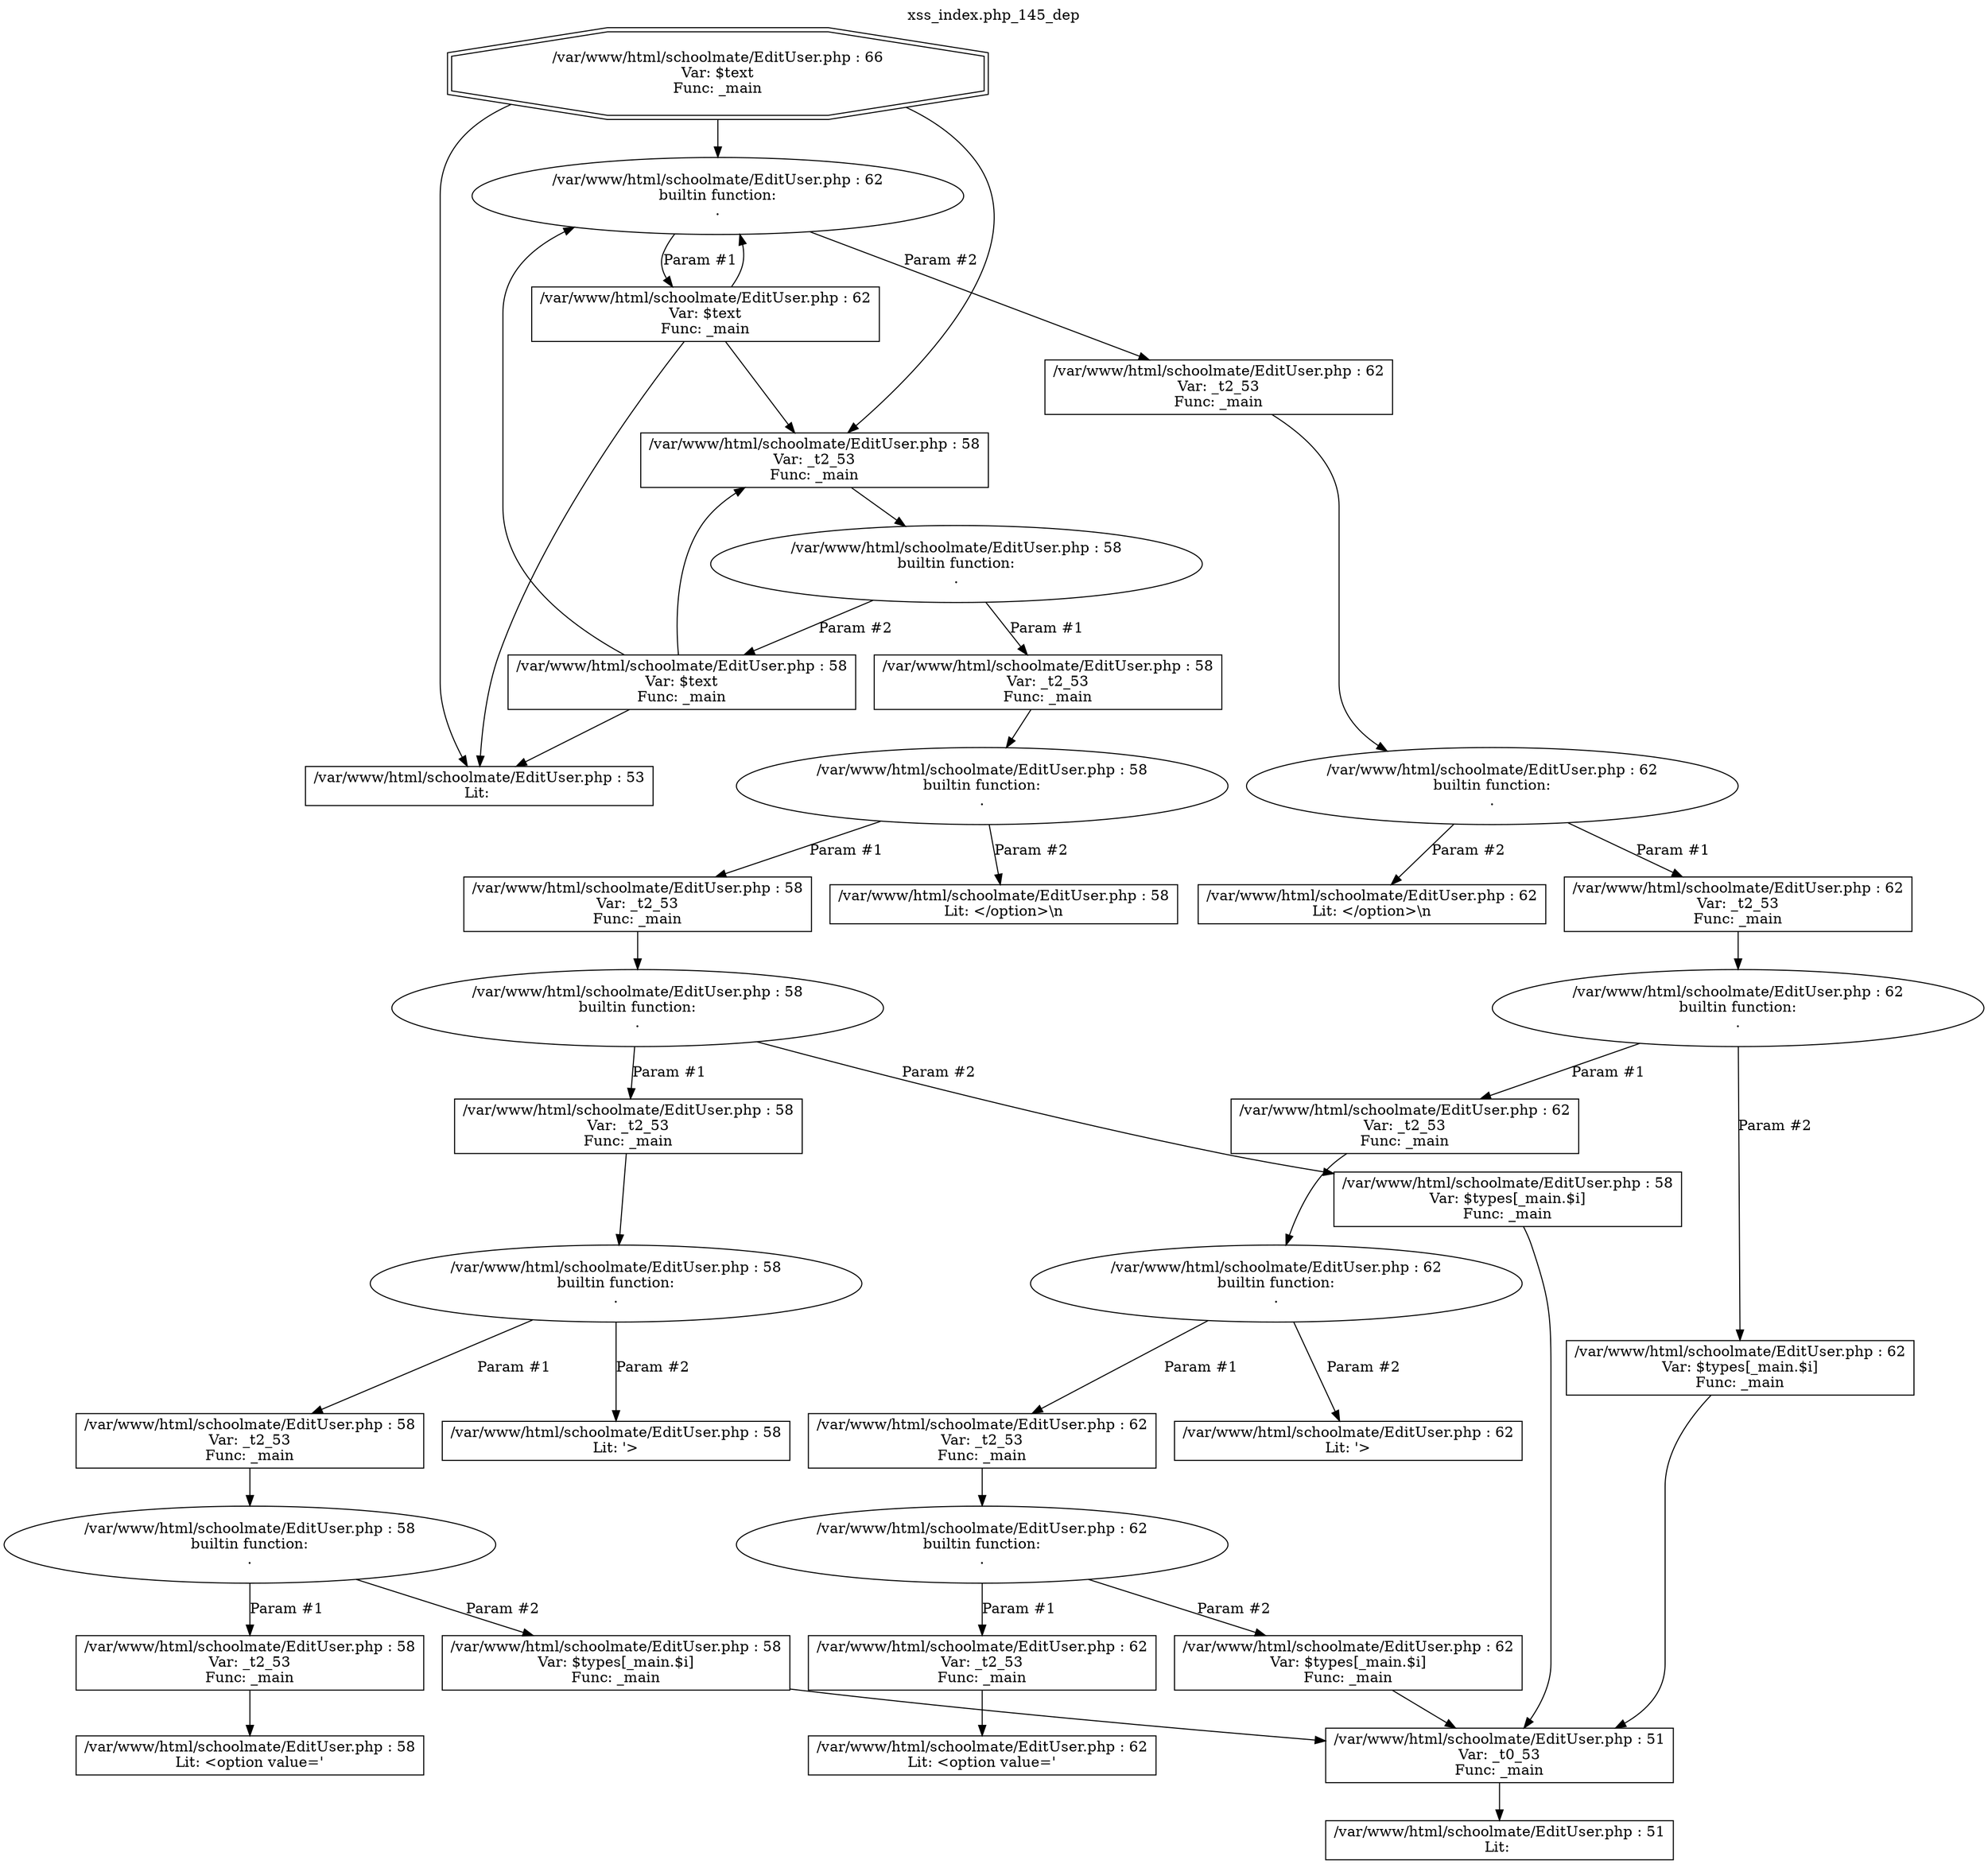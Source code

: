 digraph cfg {
  label="xss_index.php_145_dep";
  labelloc=t;
  n1 [shape=doubleoctagon, label="/var/www/html/schoolmate/EditUser.php : 66\nVar: $text\nFunc: _main\n"];
  n2 [shape=ellipse, label="/var/www/html/schoolmate/EditUser.php : 62\nbuiltin function:\n.\n"];
  n3 [shape=box, label="/var/www/html/schoolmate/EditUser.php : 62\nVar: $text\nFunc: _main\n"];
  n4 [shape=box, label="/var/www/html/schoolmate/EditUser.php : 53\nLit: \n"];
  n5 [shape=box, label="/var/www/html/schoolmate/EditUser.php : 58\nVar: _t2_53\nFunc: _main\n"];
  n6 [shape=ellipse, label="/var/www/html/schoolmate/EditUser.php : 58\nbuiltin function:\n.\n"];
  n7 [shape=box, label="/var/www/html/schoolmate/EditUser.php : 58\nVar: _t2_53\nFunc: _main\n"];
  n8 [shape=ellipse, label="/var/www/html/schoolmate/EditUser.php : 58\nbuiltin function:\n.\n"];
  n9 [shape=box, label="/var/www/html/schoolmate/EditUser.php : 58\nVar: _t2_53\nFunc: _main\n"];
  n10 [shape=ellipse, label="/var/www/html/schoolmate/EditUser.php : 58\nbuiltin function:\n.\n"];
  n11 [shape=box, label="/var/www/html/schoolmate/EditUser.php : 58\nVar: _t2_53\nFunc: _main\n"];
  n12 [shape=ellipse, label="/var/www/html/schoolmate/EditUser.php : 58\nbuiltin function:\n.\n"];
  n13 [shape=box, label="/var/www/html/schoolmate/EditUser.php : 58\nVar: _t2_53\nFunc: _main\n"];
  n14 [shape=ellipse, label="/var/www/html/schoolmate/EditUser.php : 58\nbuiltin function:\n.\n"];
  n15 [shape=box, label="/var/www/html/schoolmate/EditUser.php : 58\nVar: _t2_53\nFunc: _main\n"];
  n16 [shape=box, label="/var/www/html/schoolmate/EditUser.php : 58\nLit: <option value='\n"];
  n17 [shape=box, label="/var/www/html/schoolmate/EditUser.php : 58\nVar: $types[_main.$i]\nFunc: _main\n"];
  n18 [shape=box, label="/var/www/html/schoolmate/EditUser.php : 51\nVar: _t0_53\nFunc: _main\n"];
  n19 [shape=box, label="/var/www/html/schoolmate/EditUser.php : 51\nLit: \n"];
  n20 [shape=box, label="/var/www/html/schoolmate/EditUser.php : 58\nLit: '>\n"];
  n21 [shape=box, label="/var/www/html/schoolmate/EditUser.php : 58\nVar: $types[_main.$i]\nFunc: _main\n"];
  n22 [shape=box, label="/var/www/html/schoolmate/EditUser.php : 58\nLit: </option>\\n\n"];
  n23 [shape=box, label="/var/www/html/schoolmate/EditUser.php : 58\nVar: $text\nFunc: _main\n"];
  n24 [shape=box, label="/var/www/html/schoolmate/EditUser.php : 62\nVar: _t2_53\nFunc: _main\n"];
  n25 [shape=ellipse, label="/var/www/html/schoolmate/EditUser.php : 62\nbuiltin function:\n.\n"];
  n26 [shape=box, label="/var/www/html/schoolmate/EditUser.php : 62\nVar: _t2_53\nFunc: _main\n"];
  n27 [shape=ellipse, label="/var/www/html/schoolmate/EditUser.php : 62\nbuiltin function:\n.\n"];
  n28 [shape=box, label="/var/www/html/schoolmate/EditUser.php : 62\nVar: _t2_53\nFunc: _main\n"];
  n29 [shape=ellipse, label="/var/www/html/schoolmate/EditUser.php : 62\nbuiltin function:\n.\n"];
  n30 [shape=box, label="/var/www/html/schoolmate/EditUser.php : 62\nVar: _t2_53\nFunc: _main\n"];
  n31 [shape=ellipse, label="/var/www/html/schoolmate/EditUser.php : 62\nbuiltin function:\n.\n"];
  n32 [shape=box, label="/var/www/html/schoolmate/EditUser.php : 62\nVar: _t2_53\nFunc: _main\n"];
  n33 [shape=box, label="/var/www/html/schoolmate/EditUser.php : 62\nLit: <option value='\n"];
  n34 [shape=box, label="/var/www/html/schoolmate/EditUser.php : 62\nVar: $types[_main.$i]\nFunc: _main\n"];
  n35 [shape=box, label="/var/www/html/schoolmate/EditUser.php : 62\nLit: '>\n"];
  n36 [shape=box, label="/var/www/html/schoolmate/EditUser.php : 62\nVar: $types[_main.$i]\nFunc: _main\n"];
  n37 [shape=box, label="/var/www/html/schoolmate/EditUser.php : 62\nLit: </option>\\n\n"];
  n1 -> n2;
  n1 -> n4;
  n1 -> n5;
  n3 -> n2;
  n3 -> n4;
  n3 -> n5;
  n5 -> n6;
  n7 -> n8;
  n9 -> n10;
  n11 -> n12;
  n13 -> n14;
  n15 -> n16;
  n14 -> n15[label="Param #1"];
  n14 -> n17[label="Param #2"];
  n18 -> n19;
  n17 -> n18;
  n12 -> n13[label="Param #1"];
  n12 -> n20[label="Param #2"];
  n10 -> n11[label="Param #1"];
  n10 -> n21[label="Param #2"];
  n21 -> n18;
  n8 -> n9[label="Param #1"];
  n8 -> n22[label="Param #2"];
  n6 -> n7[label="Param #1"];
  n6 -> n23[label="Param #2"];
  n23 -> n2;
  n23 -> n4;
  n23 -> n5;
  n2 -> n3[label="Param #1"];
  n2 -> n24[label="Param #2"];
  n24 -> n25;
  n26 -> n27;
  n28 -> n29;
  n30 -> n31;
  n32 -> n33;
  n31 -> n32[label="Param #1"];
  n31 -> n34[label="Param #2"];
  n34 -> n18;
  n29 -> n30[label="Param #1"];
  n29 -> n35[label="Param #2"];
  n27 -> n28[label="Param #1"];
  n27 -> n36[label="Param #2"];
  n36 -> n18;
  n25 -> n26[label="Param #1"];
  n25 -> n37[label="Param #2"];
}
